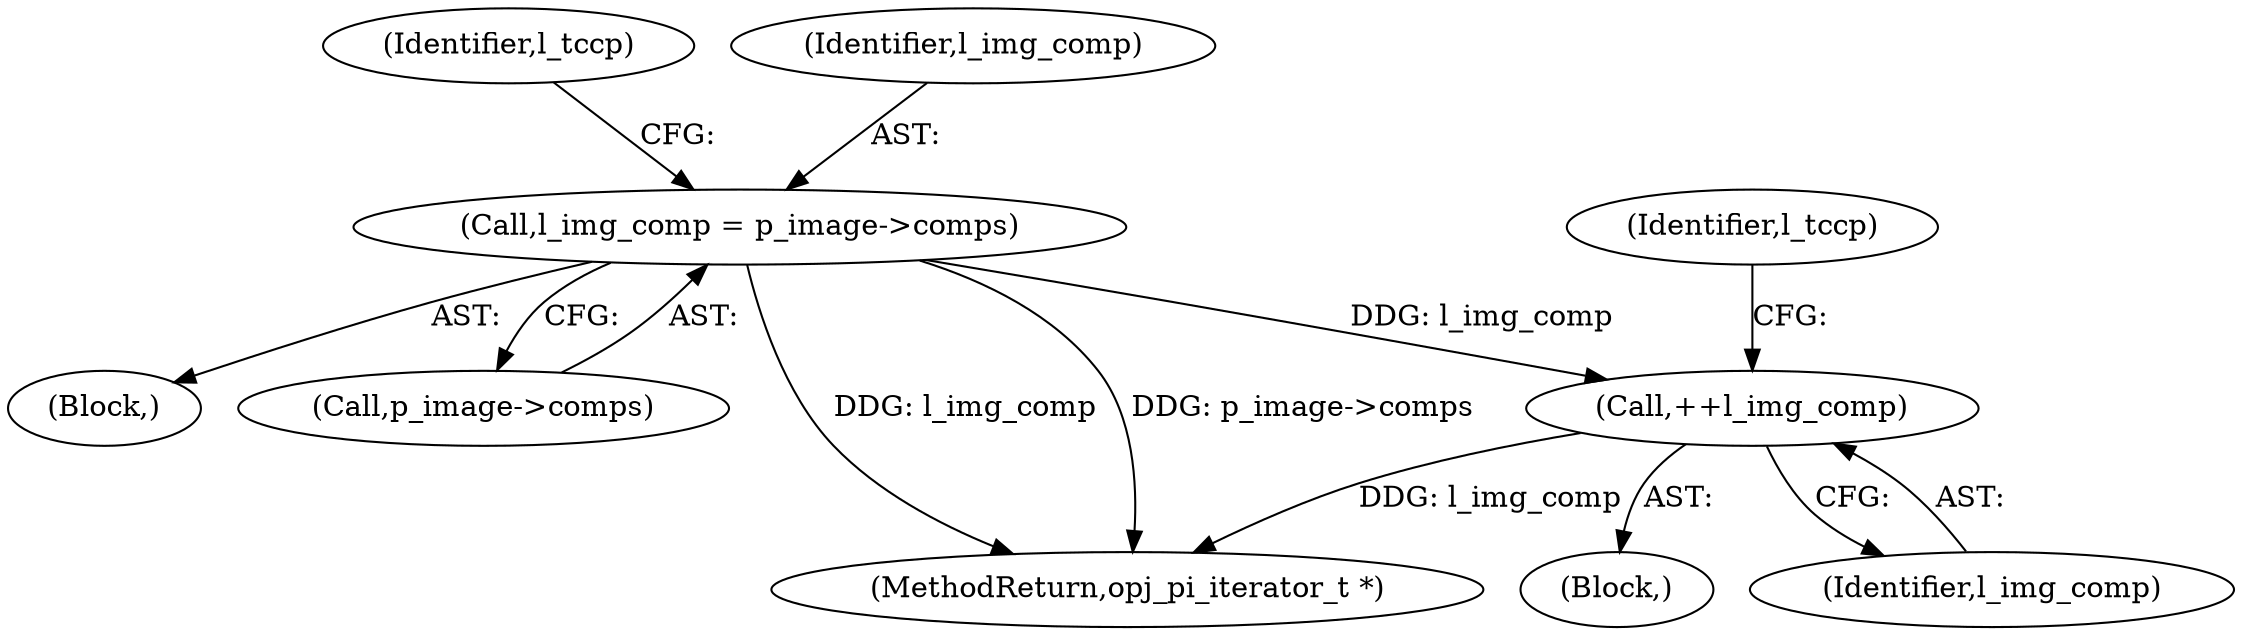 digraph "0_openjpeg_ef01f18dfc6780b776d0674ed3e7415c6ef54d24@pointer" {
"1000519" [label="(Call,++l_img_comp)"];
"1000388" [label="(Call,l_img_comp = p_image->comps)"];
"1000127" [label="(Block,)"];
"1000390" [label="(Call,p_image->comps)"];
"1000520" [label="(Identifier,l_img_comp)"];
"1000394" [label="(Identifier,l_tccp)"];
"1000449" [label="(Block,)"];
"1000388" [label="(Call,l_img_comp = p_image->comps)"];
"1000389" [label="(Identifier,l_img_comp)"];
"1000519" [label="(Call,++l_img_comp)"];
"1000522" [label="(Identifier,l_tccp)"];
"1000715" [label="(MethodReturn,opj_pi_iterator_t *)"];
"1000519" -> "1000449"  [label="AST: "];
"1000519" -> "1000520"  [label="CFG: "];
"1000520" -> "1000519"  [label="AST: "];
"1000522" -> "1000519"  [label="CFG: "];
"1000519" -> "1000715"  [label="DDG: l_img_comp"];
"1000388" -> "1000519"  [label="DDG: l_img_comp"];
"1000388" -> "1000127"  [label="AST: "];
"1000388" -> "1000390"  [label="CFG: "];
"1000389" -> "1000388"  [label="AST: "];
"1000390" -> "1000388"  [label="AST: "];
"1000394" -> "1000388"  [label="CFG: "];
"1000388" -> "1000715"  [label="DDG: l_img_comp"];
"1000388" -> "1000715"  [label="DDG: p_image->comps"];
}
